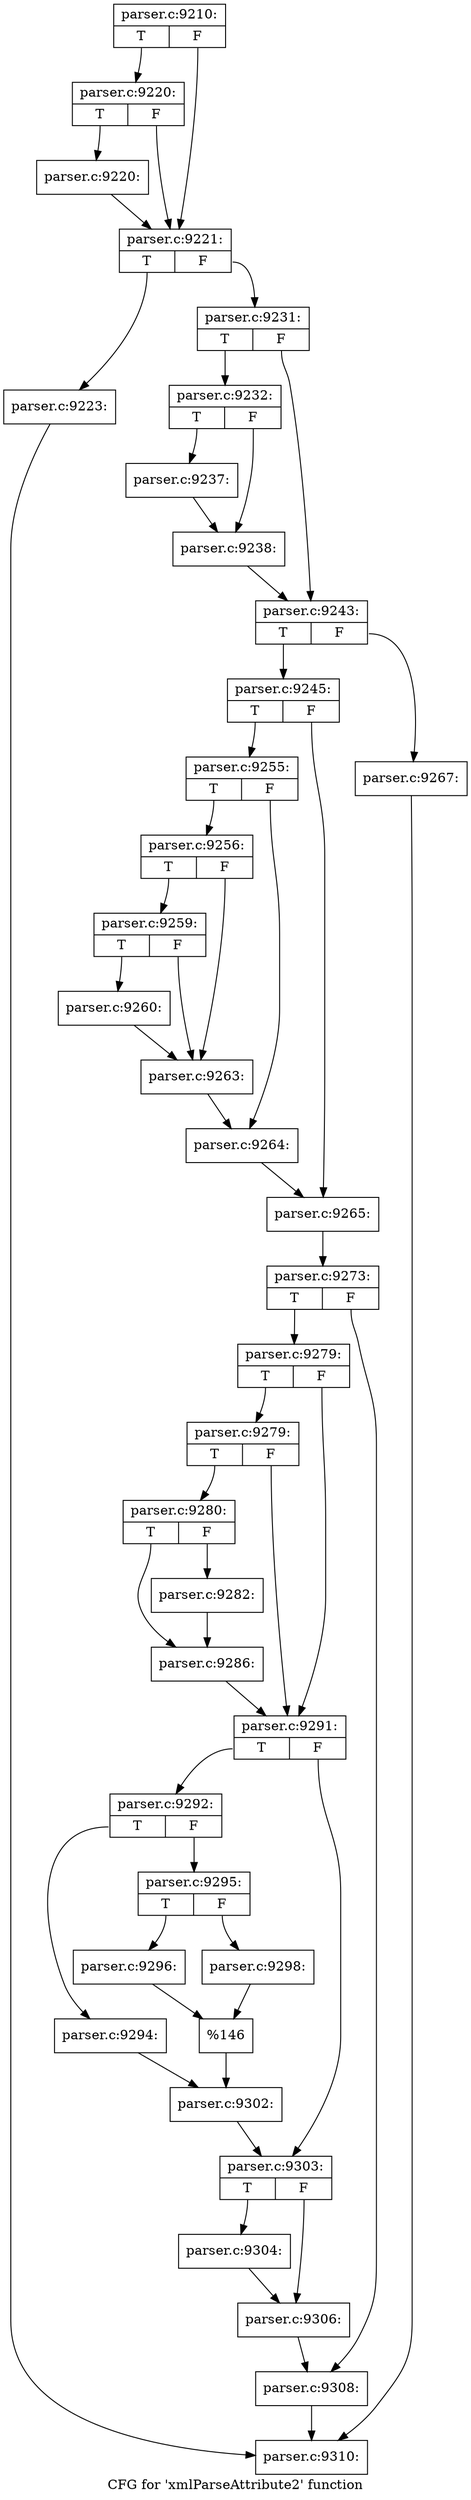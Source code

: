 digraph "CFG for 'xmlParseAttribute2' function" {
	label="CFG for 'xmlParseAttribute2' function";

	Node0x6256550 [shape=record,label="{parser.c:9210:|{<s0>T|<s1>F}}"];
	Node0x6256550:s0 -> Node0x626af90;
	Node0x6256550:s1 -> Node0x626af40;
	Node0x626af90 [shape=record,label="{parser.c:9220:|{<s0>T|<s1>F}}"];
	Node0x626af90:s0 -> Node0x626aef0;
	Node0x626af90:s1 -> Node0x626af40;
	Node0x626aef0 [shape=record,label="{parser.c:9220:}"];
	Node0x626aef0 -> Node0x626af40;
	Node0x626af40 [shape=record,label="{parser.c:9221:|{<s0>T|<s1>F}}"];
	Node0x626af40:s0 -> Node0x626be50;
	Node0x626af40:s1 -> Node0x626bea0;
	Node0x626be50 [shape=record,label="{parser.c:9223:}"];
	Node0x626be50 -> Node0x6267900;
	Node0x626bea0 [shape=record,label="{parser.c:9231:|{<s0>T|<s1>F}}"];
	Node0x626bea0:s0 -> Node0x626c5b0;
	Node0x626bea0:s1 -> Node0x626c600;
	Node0x626c5b0 [shape=record,label="{parser.c:9232:|{<s0>T|<s1>F}}"];
	Node0x626c5b0:s0 -> Node0x626d790;
	Node0x626c5b0:s1 -> Node0x626dac0;
	Node0x626d790 [shape=record,label="{parser.c:9237:}"];
	Node0x626d790 -> Node0x626dac0;
	Node0x626dac0 [shape=record,label="{parser.c:9238:}"];
	Node0x626dac0 -> Node0x626c600;
	Node0x626c600 [shape=record,label="{parser.c:9243:|{<s0>T|<s1>F}}"];
	Node0x626c600:s0 -> Node0x626e300;
	Node0x626c600:s1 -> Node0x626e3a0;
	Node0x626e300 [shape=record,label="{parser.c:9245:|{<s0>T|<s1>F}}"];
	Node0x626e300:s0 -> Node0x626efa0;
	Node0x626e300:s1 -> Node0x626eff0;
	Node0x626efa0 [shape=record,label="{parser.c:9255:|{<s0>T|<s1>F}}"];
	Node0x626efa0:s0 -> Node0x626f270;
	Node0x626efa0:s1 -> Node0x626f2c0;
	Node0x626f270 [shape=record,label="{parser.c:9256:|{<s0>T|<s1>F}}"];
	Node0x626f270:s0 -> Node0x6270260;
	Node0x626f270:s1 -> Node0x6270210;
	Node0x6270260 [shape=record,label="{parser.c:9259:|{<s0>T|<s1>F}}"];
	Node0x6270260:s0 -> Node0x626fd90;
	Node0x6270260:s1 -> Node0x6270210;
	Node0x626fd90 [shape=record,label="{parser.c:9260:}"];
	Node0x626fd90 -> Node0x6270210;
	Node0x6270210 [shape=record,label="{parser.c:9263:}"];
	Node0x6270210 -> Node0x626f2c0;
	Node0x626f2c0 [shape=record,label="{parser.c:9264:}"];
	Node0x626f2c0 -> Node0x626eff0;
	Node0x626eff0 [shape=record,label="{parser.c:9265:}"];
	Node0x626eff0 -> Node0x626e350;
	Node0x626e3a0 [shape=record,label="{parser.c:9267:}"];
	Node0x626e3a0 -> Node0x6267900;
	Node0x626e350 [shape=record,label="{parser.c:9273:|{<s0>T|<s1>F}}"];
	Node0x626e350:s0 -> Node0x6271300;
	Node0x626e350:s1 -> Node0x6271350;
	Node0x6271300 [shape=record,label="{parser.c:9279:|{<s0>T|<s1>F}}"];
	Node0x6271300:s0 -> Node0x6271950;
	Node0x6271300:s1 -> Node0x6271900;
	Node0x6271950 [shape=record,label="{parser.c:9279:|{<s0>T|<s1>F}}"];
	Node0x6271950:s0 -> Node0x62718b0;
	Node0x6271950:s1 -> Node0x6271900;
	Node0x62718b0 [shape=record,label="{parser.c:9280:|{<s0>T|<s1>F}}"];
	Node0x62718b0:s0 -> Node0x62724b0;
	Node0x62718b0:s1 -> Node0x6272460;
	Node0x6272460 [shape=record,label="{parser.c:9282:}"];
	Node0x6272460 -> Node0x62724b0;
	Node0x62724b0 [shape=record,label="{parser.c:9286:}"];
	Node0x62724b0 -> Node0x6271900;
	Node0x6271900 [shape=record,label="{parser.c:9291:|{<s0>T|<s1>F}}"];
	Node0x6271900:s0 -> Node0x6272d00;
	Node0x6271900:s1 -> Node0x6272d50;
	Node0x6272d00 [shape=record,label="{parser.c:9292:|{<s0>T|<s1>F}}"];
	Node0x6272d00:s0 -> Node0x6273590;
	Node0x6272d00:s1 -> Node0x6273630;
	Node0x6273590 [shape=record,label="{parser.c:9294:}"];
	Node0x6273590 -> Node0x62735e0;
	Node0x6273630 [shape=record,label="{parser.c:9295:|{<s0>T|<s1>F}}"];
	Node0x6273630:s0 -> Node0x6273d10;
	Node0x6273630:s1 -> Node0x6273db0;
	Node0x6273d10 [shape=record,label="{parser.c:9296:}"];
	Node0x6273d10 -> Node0x6273d60;
	Node0x6273db0 [shape=record,label="{parser.c:9298:}"];
	Node0x6273db0 -> Node0x6273d60;
	Node0x6273d60 [shape=record,label="{%146}"];
	Node0x6273d60 -> Node0x62735e0;
	Node0x62735e0 [shape=record,label="{parser.c:9302:}"];
	Node0x62735e0 -> Node0x6272d50;
	Node0x6272d50 [shape=record,label="{parser.c:9303:|{<s0>T|<s1>F}}"];
	Node0x6272d50:s0 -> Node0x6274980;
	Node0x6272d50:s1 -> Node0x62749d0;
	Node0x6274980 [shape=record,label="{parser.c:9304:}"];
	Node0x6274980 -> Node0x62749d0;
	Node0x62749d0 [shape=record,label="{parser.c:9306:}"];
	Node0x62749d0 -> Node0x6271350;
	Node0x6271350 [shape=record,label="{parser.c:9308:}"];
	Node0x6271350 -> Node0x6267900;
	Node0x6267900 [shape=record,label="{parser.c:9310:}"];
}
